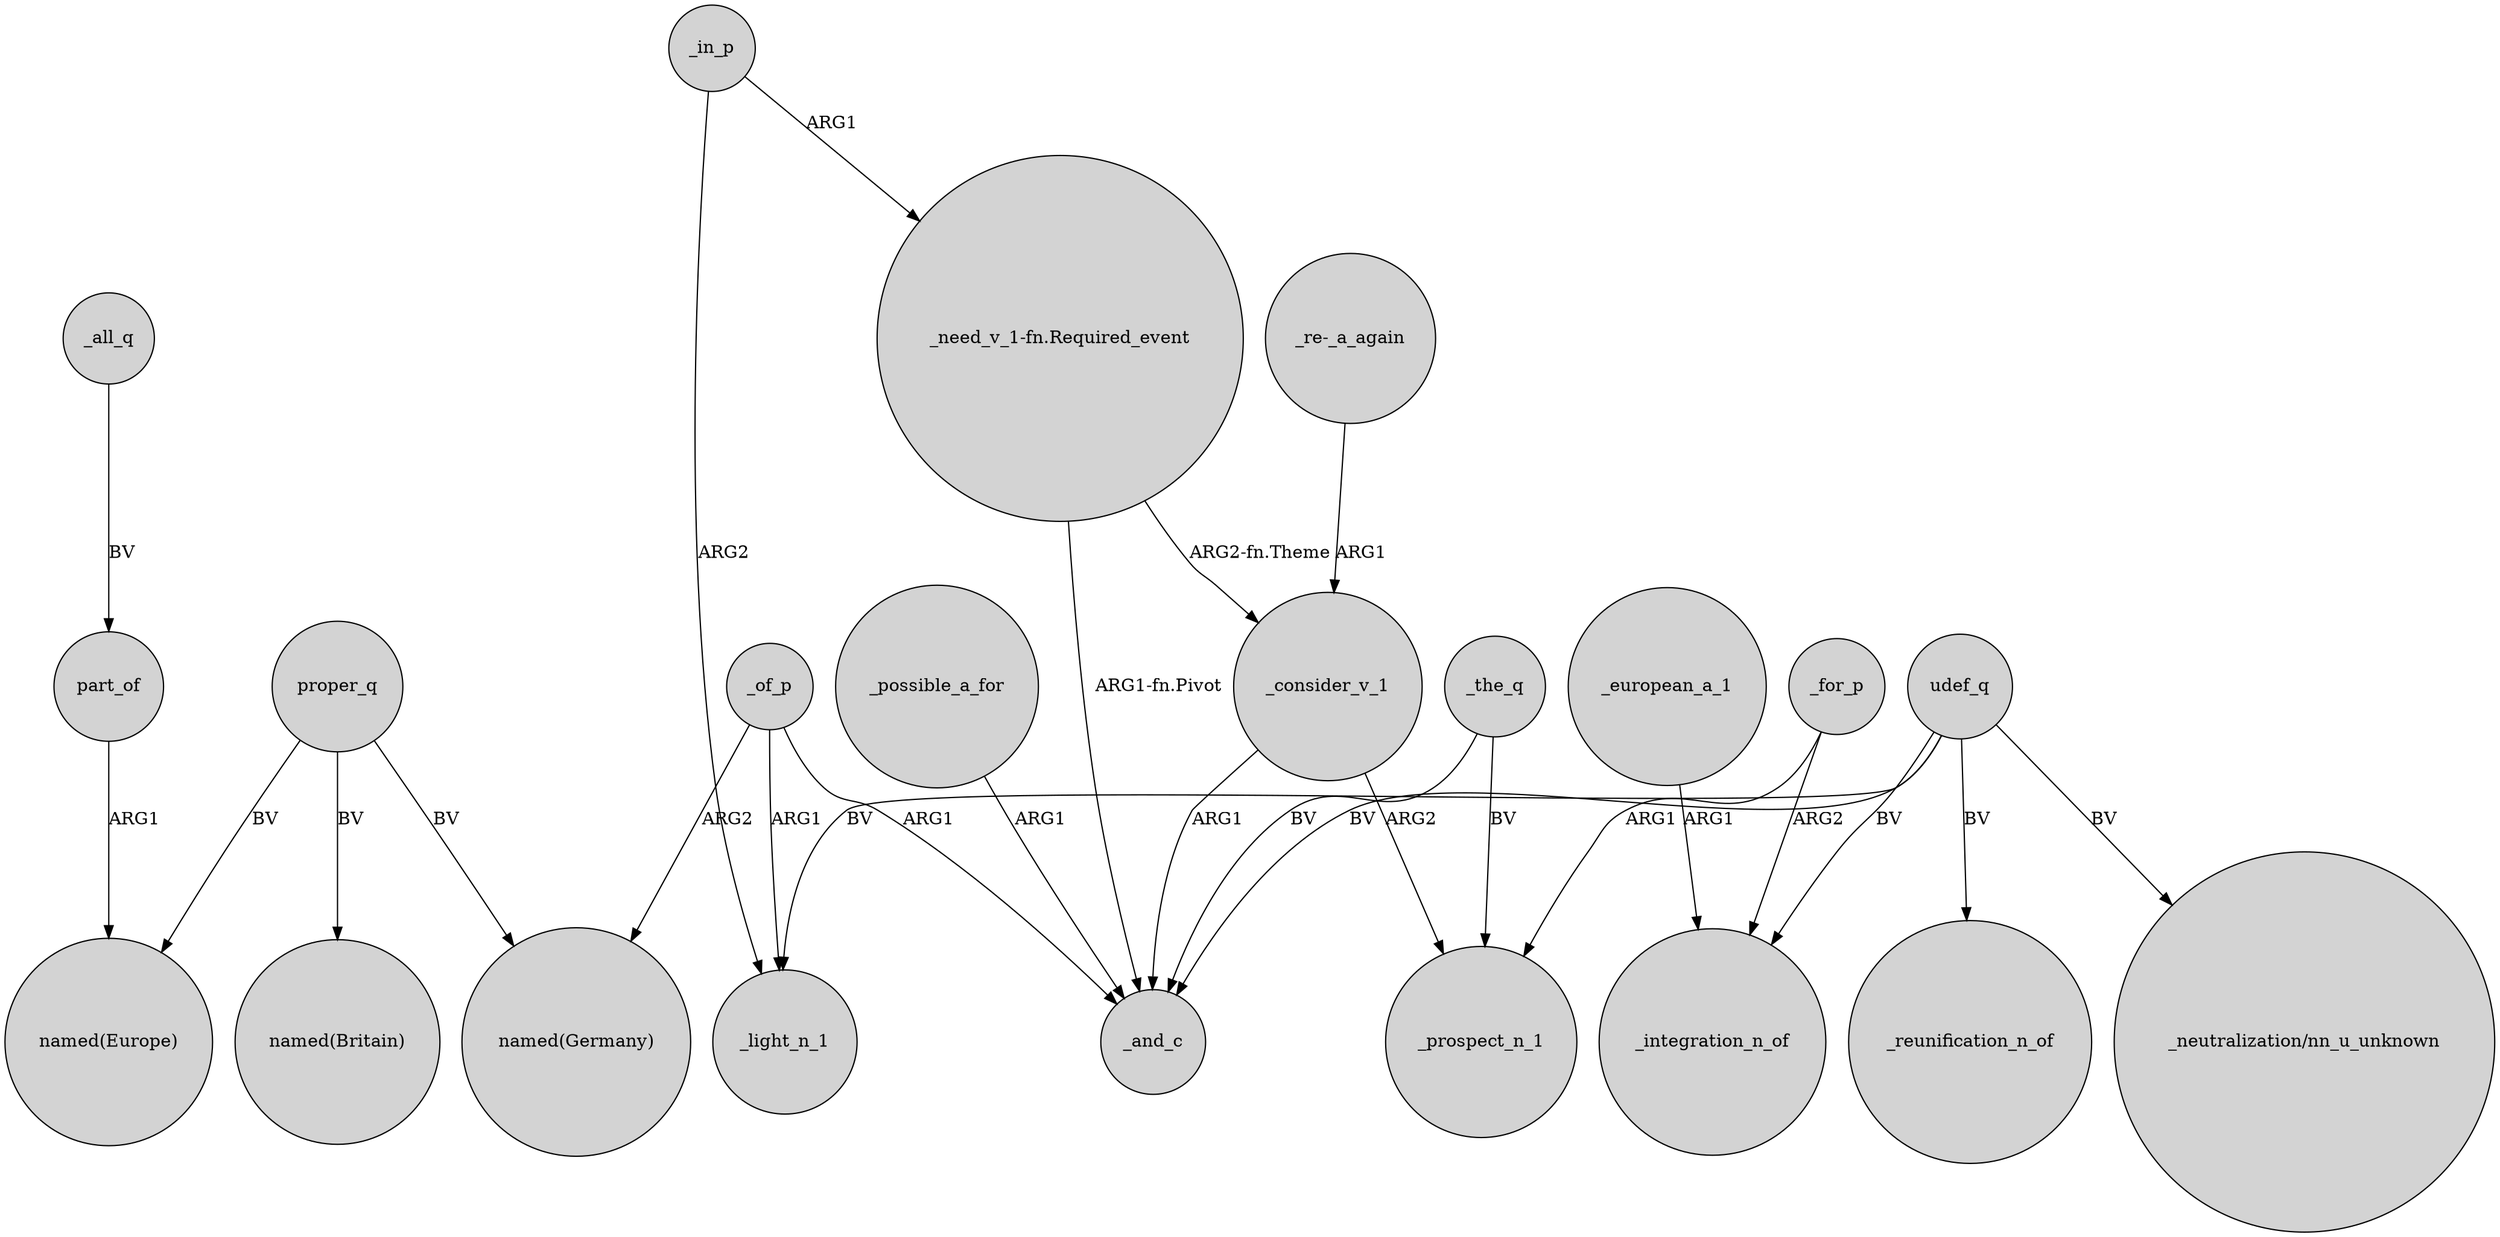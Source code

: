 digraph {
	node [shape=circle style=filled]
	_the_q -> _and_c [label=BV]
	_of_p -> "named(Germany)" [label=ARG2]
	proper_q -> "named(Germany)" [label=BV]
	_all_q -> part_of [label=BV]
	_in_p -> _light_n_1 [label=ARG2]
	"_need_v_1-fn.Required_event" -> _and_c [label="ARG1-fn.Pivot"]
	_european_a_1 -> _integration_n_of [label=ARG1]
	_possible_a_for -> _and_c [label=ARG1]
	_consider_v_1 -> _prospect_n_1 [label=ARG2]
	part_of -> "named(Europe)" [label=ARG1]
	_for_p -> _prospect_n_1 [label=ARG1]
	_consider_v_1 -> _and_c [label=ARG1]
	proper_q -> "named(Europe)" [label=BV]
	_for_p -> _integration_n_of [label=ARG2]
	"_need_v_1-fn.Required_event" -> _consider_v_1 [label="ARG2-fn.Theme"]
	_in_p -> "_need_v_1-fn.Required_event" [label=ARG1]
	_of_p -> _and_c [label=ARG1]
	udef_q -> _reunification_n_of [label=BV]
	udef_q -> "_neutralization/nn_u_unknown" [label=BV]
	_of_p -> _light_n_1 [label=ARG1]
	_the_q -> _prospect_n_1 [label=BV]
	udef_q -> _and_c [label=BV]
	"_re-_a_again" -> _consider_v_1 [label=ARG1]
	udef_q -> _integration_n_of [label=BV]
	udef_q -> _light_n_1 [label=BV]
	proper_q -> "named(Britain)" [label=BV]
}
